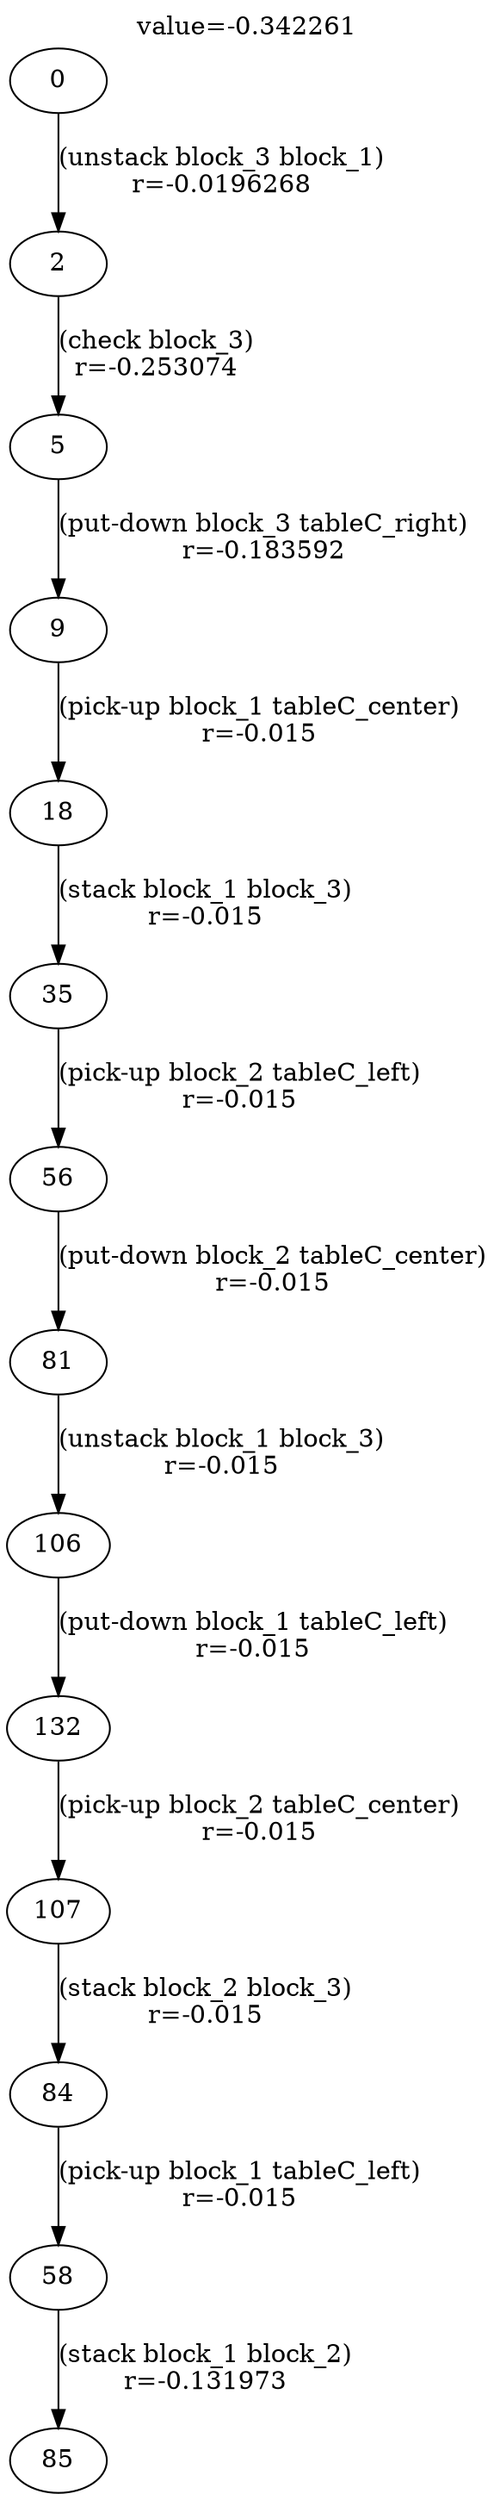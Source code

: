 digraph g{
label="value=-0.342261"
labelloc=top
0->2 [ label="(unstack block_3 block_1)
r=-0.0196268" ];
2->5 [ label="(check block_3)
r=-0.253074" ];
5->9 [ label="(put-down block_3 tableC_right)
r=-0.183592" ];
9->18 [ label="(pick-up block_1 tableC_center)
r=-0.015" ];
18->35 [ label="(stack block_1 block_3)
r=-0.015" ];
35->56 [ label="(pick-up block_2 tableC_left)
r=-0.015" ];
56->81 [ label="(put-down block_2 tableC_center)
r=-0.015" ];
81->106 [ label="(unstack block_1 block_3)
r=-0.015" ];
106->132 [ label="(put-down block_1 tableC_left)
r=-0.015" ];
132->107 [ label="(pick-up block_2 tableC_center)
r=-0.015" ];
107->84 [ label="(stack block_2 block_3)
r=-0.015" ];
84->58 [ label="(pick-up block_1 tableC_left)
r=-0.015" ];
58->85 [ label="(stack block_1 block_2)
r=-0.131973" ];
}
